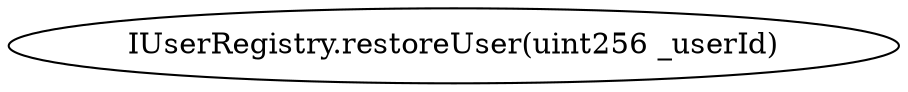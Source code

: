 digraph "" {
	graph [bb="0,0,358.85,36"];
	node [label="\N"];
	"IUserRegistry.restoreUser(uint256 _userId)"	 [height=0.5,
		pos="179.43,18",
		width=4.984];
}
digraph "" {
	graph [bb="0,0,358.85,36"];
	node [label="\N"];
	"IUserRegistry.restoreUser(uint256 _userId)"	 [height=0.5,
		pos="179.43,18",
		width=4.984];
}
digraph "" {
	graph [bb="0,0,358.85,36"];
	node [label="\N"];
	"IUserRegistry.restoreUser(uint256 _userId)"	 [height=0.5,
		pos="179.43,18",
		width=4.984];
}
digraph "" {
	graph [bb="0,0,358.85,36"];
	node [label="\N"];
	"IUserRegistry.restoreUser(uint256 _userId)"	 [height=0.5,
		pos="179.43,18",
		width=4.984];
}
digraph "" {
	graph [bb="0,0,358.85,36"];
	node [label="\N"];
	"IUserRegistry.restoreUser(uint256 _userId)"	 [height=0.5,
		pos="179.43,18",
		width=4.984];
}
